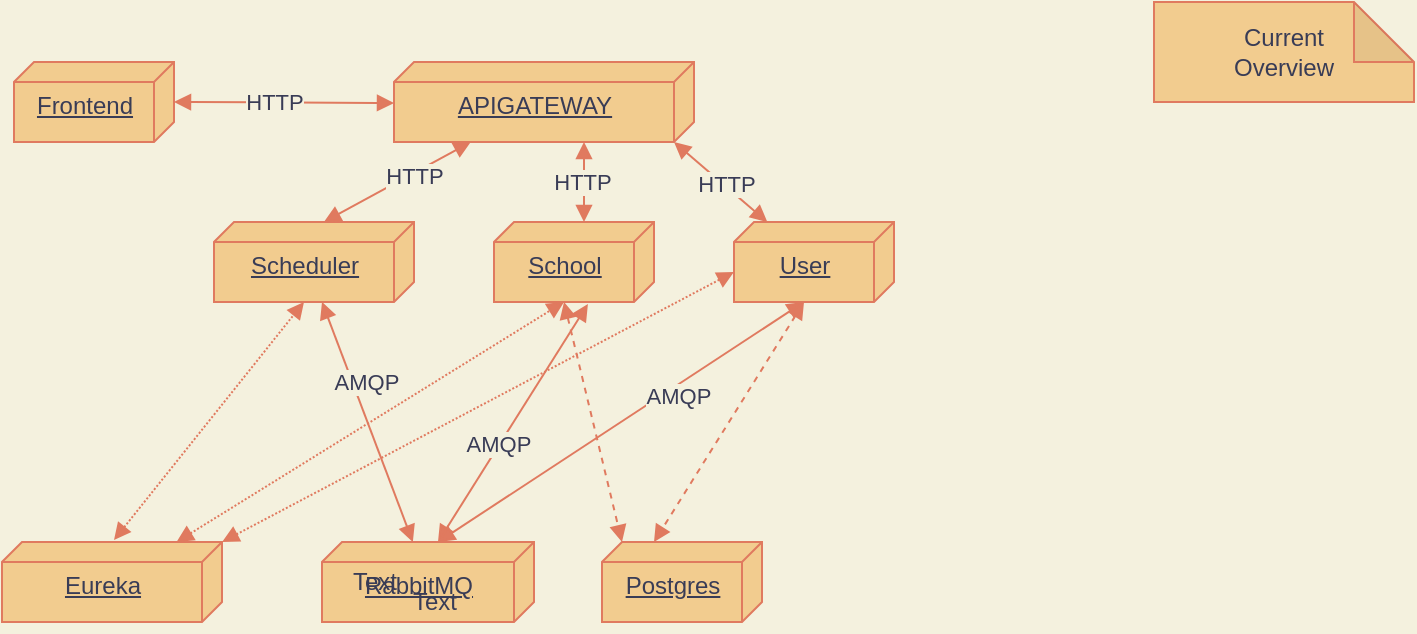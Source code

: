 <mxfile version="20.5.3" type="embed"><diagram id="23iRSUPoRavnBvh4doch" name="Overview"><mxGraphModel dx="429" dy="604" grid="1" gridSize="10" guides="1" tooltips="1" connect="1" arrows="1" fold="1" page="1" pageScale="1" pageWidth="827" pageHeight="1169" background="#F4F1DE" math="0" shadow="0"><root><mxCell id="0"/><mxCell id="1" parent="0"/><mxCell id="2" value="&lt;div style=&quot;&quot;&gt;&lt;span style=&quot;background-color: initial;&quot;&gt;Frontend&lt;/span&gt;&lt;/div&gt;" style="verticalAlign=top;align=center;spacingTop=8;spacingLeft=2;spacingRight=12;shape=cube;size=10;direction=south;fontStyle=4;html=1;fillColor=#F2CC8F;strokeColor=#E07A5F;fontColor=#393C56;" parent="1" vertex="1"><mxGeometry x="40" y="40" width="80" height="40" as="geometry"/></mxCell><mxCell id="3" value="" style="endArrow=block;startArrow=block;endFill=1;startFill=1;html=1;rounded=0;labelBackgroundColor=#F4F1DE;strokeColor=#E07A5F;fontColor=#393C56;" parent="1" edge="1"><mxGeometry width="160" relative="1" as="geometry"><mxPoint x="120" y="60" as="sourcePoint"/><mxPoint x="230" y="60.5" as="targetPoint"/></mxGeometry></mxCell><mxCell id="18" value="HTTP" style="edgeLabel;html=1;align=center;verticalAlign=middle;resizable=0;points=[];labelBackgroundColor=#F4F1DE;fontColor=#393C56;" parent="3" vertex="1" connectable="0"><mxGeometry x="-0.309" relative="1" as="geometry"><mxPoint x="12" as="offset"/></mxGeometry></mxCell><mxCell id="4" value="&lt;div style=&quot;&quot;&gt;&lt;span style=&quot;background-color: initial;&quot;&gt;APIGATEWAY&lt;/span&gt;&lt;/div&gt;" style="verticalAlign=top;align=center;spacingTop=8;spacingLeft=2;spacingRight=12;shape=cube;size=10;direction=south;fontStyle=4;html=1;fillColor=#F2CC8F;strokeColor=#E07A5F;fontColor=#393C56;" parent="1" vertex="1"><mxGeometry x="230" y="40" width="150" height="40" as="geometry"/></mxCell><mxCell id="5" value="&lt;div style=&quot;&quot;&gt;&lt;span style=&quot;background-color: initial;&quot;&gt;RabbitMQ&lt;/span&gt;&lt;/div&gt;" style="verticalAlign=top;align=center;spacingTop=8;spacingLeft=2;spacingRight=12;shape=cube;size=10;direction=south;fontStyle=4;html=1;fillColor=#F2CC8F;strokeColor=#E07A5F;fontColor=#393C56;" parent="1" vertex="1"><mxGeometry x="194" y="280" width="106" height="40" as="geometry"/></mxCell><mxCell id="8" value="&lt;div style=&quot;&quot;&gt;&lt;span style=&quot;background-color: initial;&quot;&gt;Postgres&lt;/span&gt;&lt;/div&gt;" style="verticalAlign=top;align=center;spacingTop=8;spacingLeft=2;spacingRight=12;shape=cube;size=10;direction=south;fontStyle=4;html=1;fillColor=#F2CC8F;strokeColor=#E07A5F;fontColor=#393C56;" parent="1" vertex="1"><mxGeometry x="334" y="280" width="80" height="40" as="geometry"/></mxCell><mxCell id="9" value="&lt;div style=&quot;&quot;&gt;&lt;span style=&quot;background-color: initial;&quot;&gt;School&lt;/span&gt;&lt;/div&gt;" style="verticalAlign=top;align=center;spacingTop=8;spacingLeft=2;spacingRight=12;shape=cube;size=10;direction=south;fontStyle=4;html=1;fillColor=#F2CC8F;strokeColor=#E07A5F;fontColor=#393C56;" parent="1" vertex="1"><mxGeometry x="280" y="120" width="80" height="40" as="geometry"/></mxCell><mxCell id="10" value="&lt;div style=&quot;&quot;&gt;&lt;span style=&quot;background-color: initial;&quot;&gt;Scheduler&lt;/span&gt;&lt;/div&gt;" style="verticalAlign=top;align=center;spacingTop=8;spacingLeft=2;spacingRight=12;shape=cube;size=10;direction=south;fontStyle=4;html=1;fillColor=#F2CC8F;strokeColor=#E07A5F;fontColor=#393C56;" parent="1" vertex="1"><mxGeometry x="140" y="120" width="100" height="40" as="geometry"/></mxCell><mxCell id="11" value="&lt;div style=&quot;&quot;&gt;&lt;span style=&quot;background-color: initial;&quot;&gt;User&lt;/span&gt;&lt;/div&gt;" style="verticalAlign=top;align=center;spacingTop=8;spacingLeft=2;spacingRight=12;shape=cube;size=10;direction=south;fontStyle=4;html=1;fillColor=#F2CC8F;strokeColor=#E07A5F;fontColor=#393C56;" parent="1" vertex="1"><mxGeometry x="400" y="120" width="80" height="40" as="geometry"/></mxCell><mxCell id="12" value="&lt;div style=&quot;&quot;&gt;&lt;span style=&quot;background-color: initial;&quot;&gt;Eureka&lt;/span&gt;&lt;/div&gt;" style="verticalAlign=top;align=center;spacingTop=8;spacingLeft=2;spacingRight=12;shape=cube;size=10;direction=south;fontStyle=4;html=1;fillColor=#F2CC8F;strokeColor=#E07A5F;fontColor=#393C56;" parent="1" vertex="1"><mxGeometry x="34" y="280" width="110" height="40" as="geometry"/></mxCell><mxCell id="19" value="" style="endArrow=block;startArrow=block;endFill=1;startFill=1;html=1;rounded=0;entryX=0;entryY=0;entryDx=0;entryDy=45;entryPerimeter=0;labelBackgroundColor=#F4F1DE;strokeColor=#E07A5F;fontColor=#393C56;" parent="1" source="4" target="10" edge="1"><mxGeometry width="160" relative="1" as="geometry"><mxPoint x="230" y="90" as="sourcePoint"/><mxPoint x="440" y="80" as="targetPoint"/></mxGeometry></mxCell><mxCell id="22" value="HTTP" style="edgeLabel;html=1;align=center;verticalAlign=middle;resizable=0;points=[];labelBackgroundColor=#F4F1DE;fontColor=#393C56;" parent="19" vertex="1" connectable="0"><mxGeometry x="-0.21" y="1" relative="1" as="geometry"><mxPoint as="offset"/></mxGeometry></mxCell><mxCell id="20" value="" style="endArrow=block;startArrow=block;endFill=1;startFill=1;html=1;rounded=0;entryX=0;entryY=0;entryDx=0;entryDy=35;entryPerimeter=0;exitX=0;exitY=0;exitDx=40;exitDy=55;exitPerimeter=0;labelBackgroundColor=#F4F1DE;strokeColor=#E07A5F;fontColor=#393C56;" parent="1" source="4" target="9" edge="1"><mxGeometry width="160" relative="1" as="geometry"><mxPoint x="290" y="90" as="sourcePoint"/><mxPoint x="205" y="130" as="targetPoint"/></mxGeometry></mxCell><mxCell id="23" value="HTTP" style="edgeLabel;html=1;align=center;verticalAlign=middle;resizable=0;points=[];labelBackgroundColor=#F4F1DE;fontColor=#393C56;" parent="20" vertex="1" connectable="0"><mxGeometry x="0.35" y="-1" relative="1" as="geometry"><mxPoint y="-7" as="offset"/></mxGeometry></mxCell><mxCell id="21" value="" style="endArrow=block;startArrow=block;endFill=1;startFill=1;html=1;rounded=0;exitX=0;exitY=0;exitDx=40;exitDy=10;exitPerimeter=0;labelBackgroundColor=#F4F1DE;strokeColor=#E07A5F;fontColor=#393C56;" parent="1" source="4" target="11" edge="1"><mxGeometry width="160" relative="1" as="geometry"><mxPoint x="285" y="90" as="sourcePoint"/><mxPoint x="335" y="130" as="targetPoint"/></mxGeometry></mxCell><mxCell id="24" value="HTTP" style="edgeLabel;html=1;align=center;verticalAlign=middle;resizable=0;points=[];labelBackgroundColor=#F4F1DE;fontColor=#393C56;" parent="21" vertex="1" connectable="0"><mxGeometry x="0.087" y="1" relative="1" as="geometry"><mxPoint as="offset"/></mxGeometry></mxCell><mxCell id="26" value="" style="endArrow=block;startArrow=block;endFill=1;startFill=1;html=1;rounded=0;entryX=1.025;entryY=0.413;entryDx=0;entryDy=0;entryPerimeter=0;exitX=0;exitY=0;exitDx=0;exitDy=48;exitPerimeter=0;labelBackgroundColor=#F4F1DE;strokeColor=#E07A5F;fontColor=#393C56;" parent="1" source="5" target="9" edge="1"><mxGeometry width="160" relative="1" as="geometry"><mxPoint x="200" y="210" as="sourcePoint"/><mxPoint x="360" y="210" as="targetPoint"/></mxGeometry></mxCell><mxCell id="38" value="AMQP" style="edgeLabel;html=1;align=center;verticalAlign=middle;resizable=0;points=[];labelBackgroundColor=#F4F1DE;fontColor=#393C56;" parent="26" vertex="1" connectable="0"><mxGeometry x="-0.183" y="1" relative="1" as="geometry"><mxPoint as="offset"/></mxGeometry></mxCell><mxCell id="27" value="" style="endArrow=block;startArrow=block;endFill=1;startFill=1;html=1;rounded=0;entryX=1.025;entryY=0.413;entryDx=0;entryDy=0;entryPerimeter=0;exitX=0;exitY=0;exitDx=0;exitDy=48;exitPerimeter=0;labelBackgroundColor=#F4F1DE;strokeColor=#E07A5F;fontColor=#393C56;" parent="1" source="5" edge="1"><mxGeometry width="160" relative="1" as="geometry"><mxPoint x="360" y="279" as="sourcePoint"/><mxPoint x="434.96" y="160" as="targetPoint"/></mxGeometry></mxCell><mxCell id="39" value="AMQP" style="edgeLabel;html=1;align=center;verticalAlign=middle;resizable=0;points=[];labelBackgroundColor=#F4F1DE;fontColor=#393C56;" parent="27" vertex="1" connectable="0"><mxGeometry x="0.283" y="-5" relative="1" as="geometry"><mxPoint as="offset"/></mxGeometry></mxCell><mxCell id="28" value="" style="endArrow=block;startArrow=block;endFill=1;startFill=1;html=1;rounded=0;entryX=1.025;entryY=0.413;entryDx=0;entryDy=0;entryPerimeter=0;labelBackgroundColor=#F4F1DE;strokeColor=#E07A5F;fontColor=#393C56;" parent="1" source="5" edge="1"><mxGeometry width="160" relative="1" as="geometry"><mxPoint x="11.04" y="280" as="sourcePoint"/><mxPoint x="194.0" y="160" as="targetPoint"/></mxGeometry></mxCell><mxCell id="40" value="AMQP" style="edgeLabel;html=1;align=center;verticalAlign=middle;resizable=0;points=[];labelBackgroundColor=#F4F1DE;fontColor=#393C56;" parent="28" vertex="1" connectable="0"><mxGeometry x="0.091" y="-1" relative="1" as="geometry"><mxPoint y="-14" as="offset"/></mxGeometry></mxCell><mxCell id="29" value="" style="endArrow=block;startArrow=block;endFill=1;startFill=1;html=1;rounded=0;dashed=1;exitX=0;exitY=0;exitDx=40;exitDy=45;exitPerimeter=0;labelBackgroundColor=#F4F1DE;strokeColor=#E07A5F;fontColor=#393C56;" parent="1" source="11" edge="1"><mxGeometry width="160" relative="1" as="geometry"><mxPoint x="200" y="280" as="sourcePoint"/><mxPoint x="360" y="280" as="targetPoint"/></mxGeometry></mxCell><mxCell id="30" value="" style="endArrow=block;startArrow=block;endFill=1;startFill=1;html=1;rounded=0;dashed=1;exitX=0;exitY=0;exitDx=40;exitDy=45;exitPerimeter=0;entryX=0;entryY=0;entryDx=0;entryDy=70;entryPerimeter=0;labelBackgroundColor=#F4F1DE;strokeColor=#E07A5F;fontColor=#393C56;" parent="1" source="9" target="8" edge="1"><mxGeometry width="160" relative="1" as="geometry"><mxPoint x="250" y="160" as="sourcePoint"/><mxPoint x="370" y="290" as="targetPoint"/></mxGeometry></mxCell><mxCell id="35" value="" style="endArrow=block;startArrow=block;endFill=1;startFill=1;html=1;rounded=0;dashed=1;dashPattern=1 1;entryX=0;entryY=0;entryDx=40;entryDy=55;entryPerimeter=0;labelBackgroundColor=#F4F1DE;strokeColor=#E07A5F;fontColor=#393C56;" parent="1" target="10" edge="1"><mxGeometry width="160" relative="1" as="geometry"><mxPoint x="90" y="279" as="sourcePoint"/><mxPoint x="250" y="279" as="targetPoint"/></mxGeometry></mxCell><mxCell id="36" value="" style="endArrow=block;startArrow=block;endFill=1;startFill=1;html=1;rounded=0;dashed=1;dashPattern=1 1;entryX=0;entryY=0;entryDx=40;entryDy=55;entryPerimeter=0;labelBackgroundColor=#F4F1DE;strokeColor=#E07A5F;fontColor=#393C56;" parent="1" source="12" edge="1"><mxGeometry width="160" relative="1" as="geometry"><mxPoint x="220" y="279" as="sourcePoint"/><mxPoint x="315" y="160" as="targetPoint"/></mxGeometry></mxCell><mxCell id="37" value="" style="endArrow=block;startArrow=block;endFill=1;startFill=1;html=1;rounded=0;dashed=1;dashPattern=1 1;entryX=0;entryY=0;entryDx=25;entryDy=80;entryPerimeter=0;exitX=0;exitY=0;exitDx=0;exitDy=0;exitPerimeter=0;labelBackgroundColor=#F4F1DE;strokeColor=#E07A5F;fontColor=#393C56;" parent="1" source="12" target="11" edge="1"><mxGeometry width="160" relative="1" as="geometry"><mxPoint x="131.286" y="290" as="sourcePoint"/><mxPoint x="325" y="170" as="targetPoint"/></mxGeometry></mxCell><mxCell id="41" value="Current &lt;br&gt;Overview" style="shape=note;whiteSpace=wrap;html=1;backgroundOutline=1;darkOpacity=0.05;fillColor=#F2CC8F;strokeColor=#E07A5F;fontColor=#393C56;" parent="1" vertex="1"><mxGeometry x="610" y="10" width="130" height="50" as="geometry"/></mxCell><mxCell id="7ifhbDaRYNIqcuHqQfn8-41" value="Text" style="text;html=1;resizable=0;autosize=1;align=center;verticalAlign=middle;points=[];fillColor=none;strokeColor=none;rounded=0;fontColor=#393C56;" parent="1" vertex="1"><mxGeometry x="195" y="285" width="50" height="30" as="geometry"/></mxCell><mxCell id="42" value="Text" style="text;html=1;resizable=0;autosize=1;align=center;verticalAlign=middle;points=[];fillColor=none;strokeColor=none;rounded=0;fontColor=#393C56;" vertex="1" parent="1"><mxGeometry x="225" y="295" width="50" height="30" as="geometry"/></mxCell></root></mxGraphModel></diagram></mxfile>